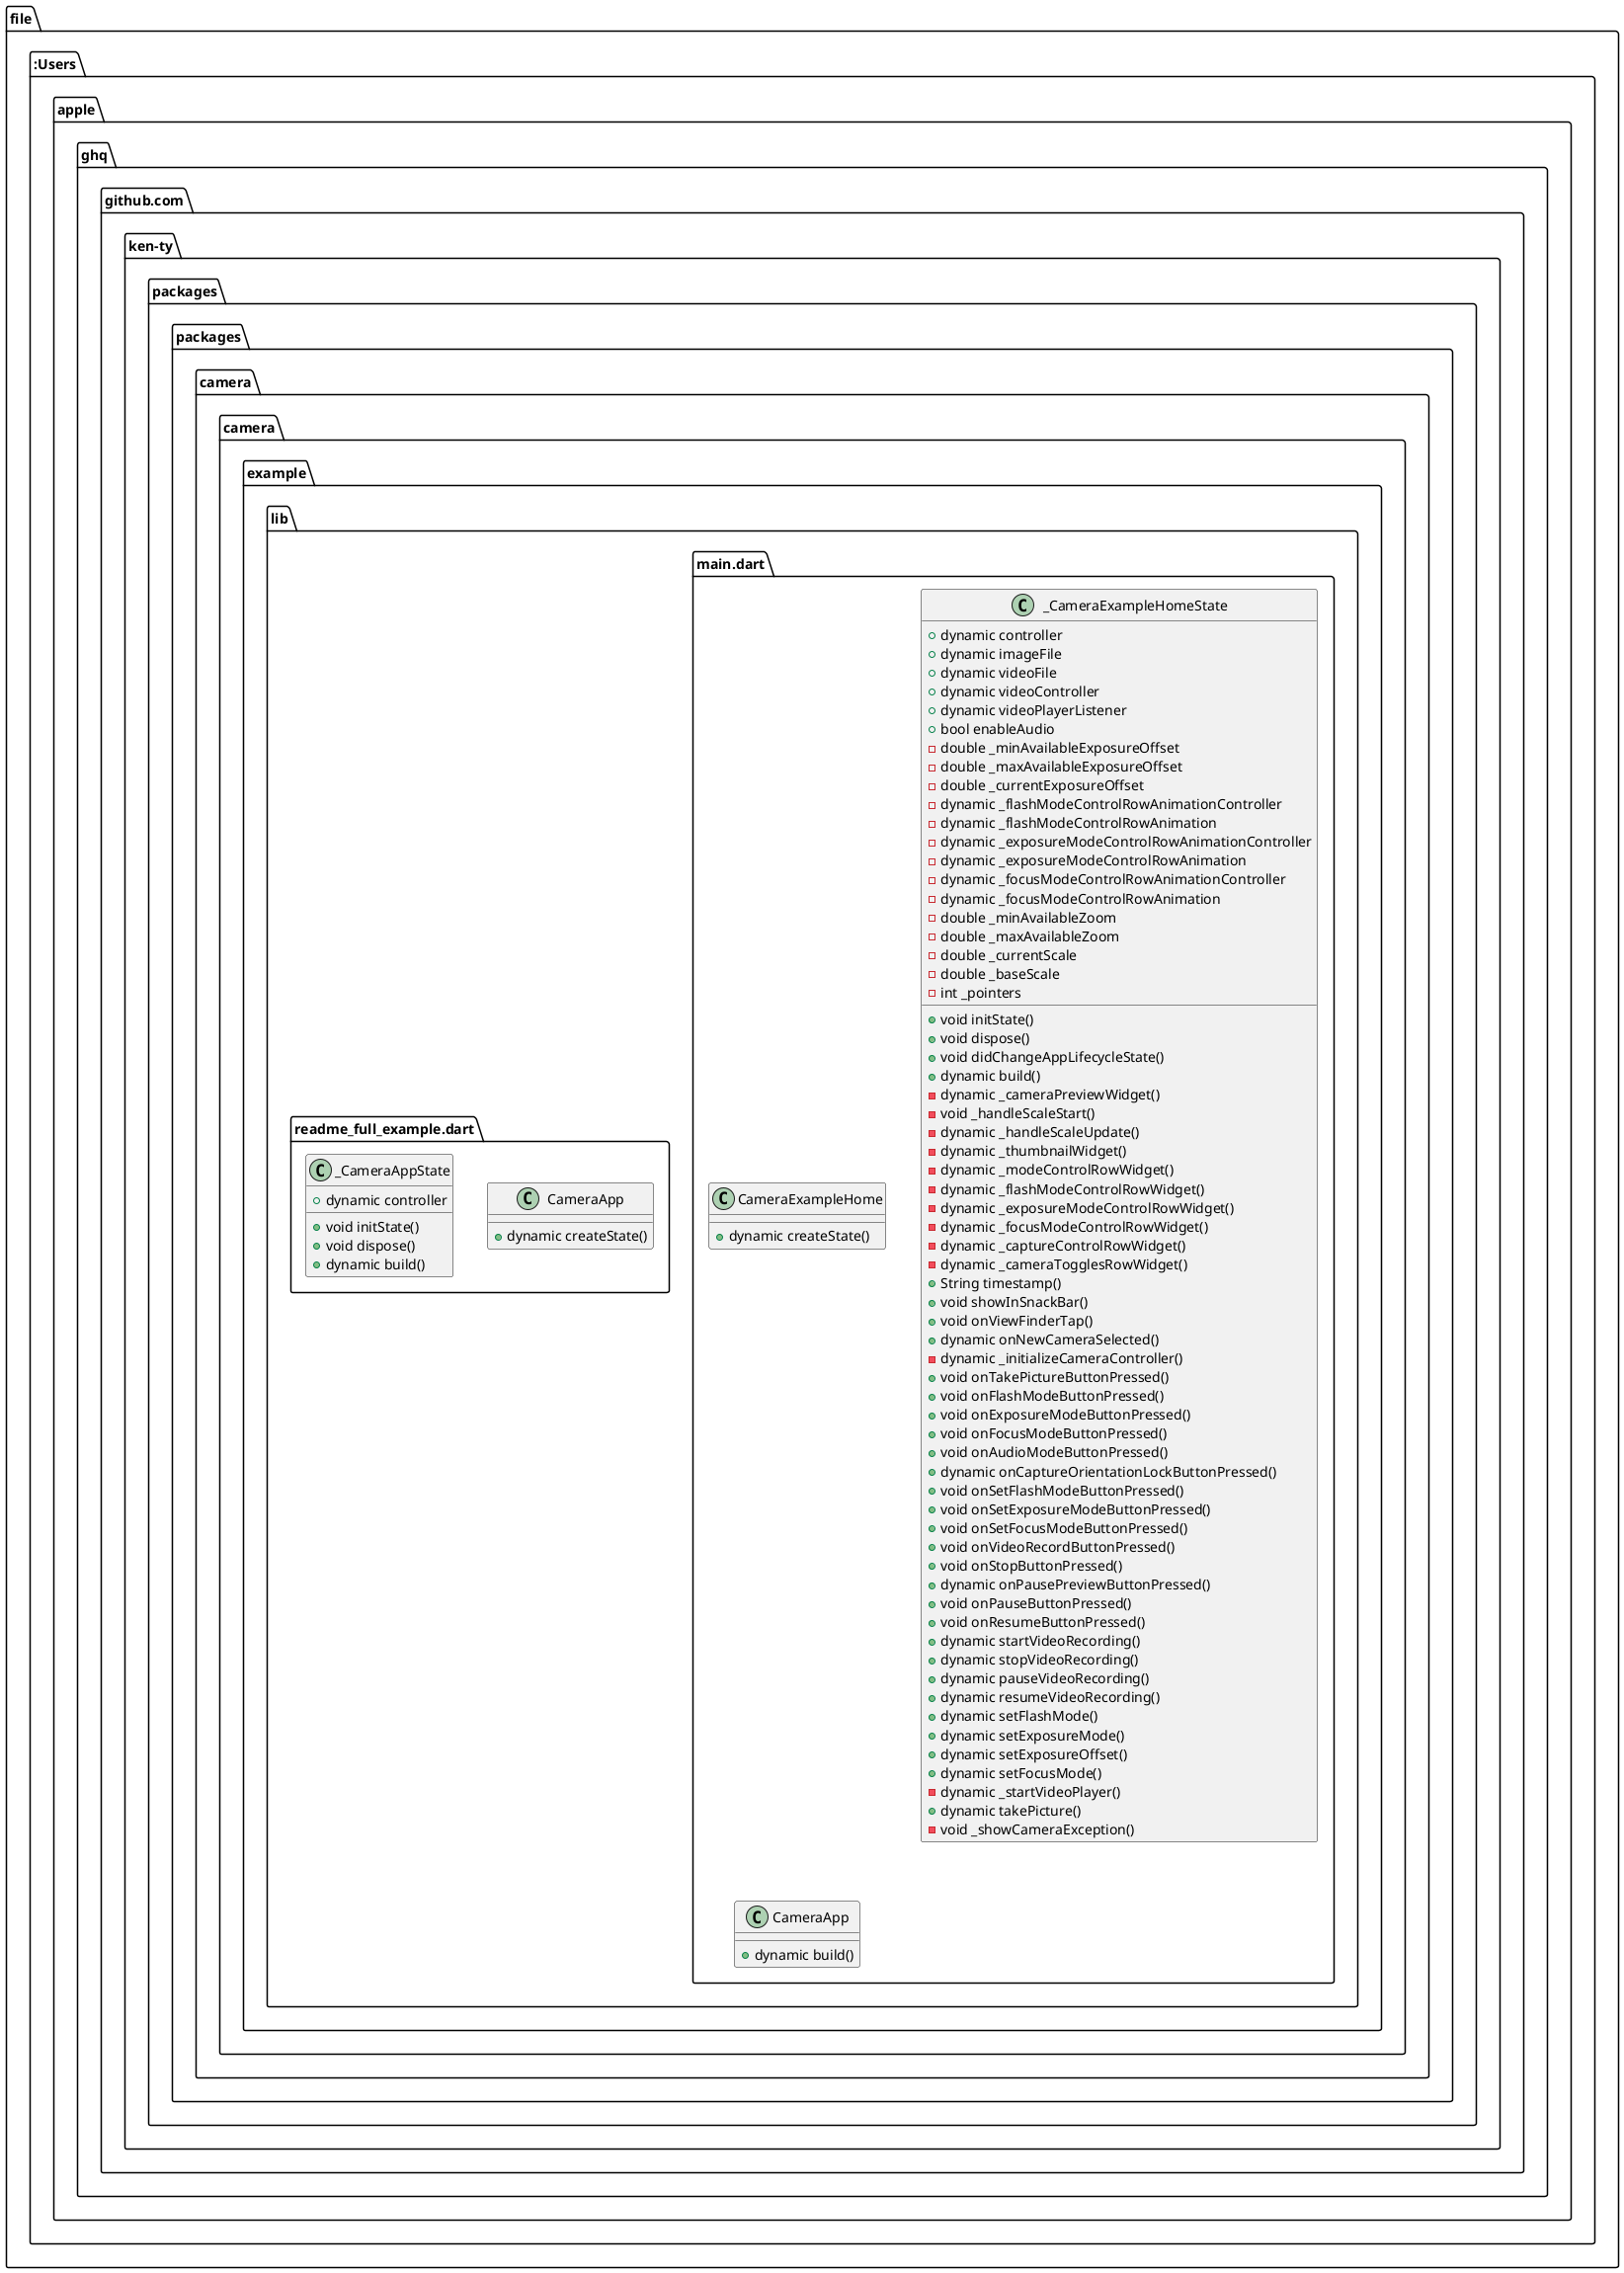 @startuml
set namespaceSeparator ::

class "file:::::::Users::apple::ghq::github.com::ken-ty::packages::packages::camera::camera::example::lib::main.dart::CameraExampleHome" {
  +dynamic createState()
}

class "file:::::::Users::apple::ghq::github.com::ken-ty::packages::packages::camera::camera::example::lib::main.dart::_CameraExampleHomeState" {
  +dynamic controller
  +dynamic imageFile
  +dynamic videoFile
  +dynamic videoController
  +dynamic videoPlayerListener
  +bool enableAudio
  -double _minAvailableExposureOffset
  -double _maxAvailableExposureOffset
  -double _currentExposureOffset
  -dynamic _flashModeControlRowAnimationController
  -dynamic _flashModeControlRowAnimation
  -dynamic _exposureModeControlRowAnimationController
  -dynamic _exposureModeControlRowAnimation
  -dynamic _focusModeControlRowAnimationController
  -dynamic _focusModeControlRowAnimation
  -double _minAvailableZoom
  -double _maxAvailableZoom
  -double _currentScale
  -double _baseScale
  -int _pointers
  +void initState()
  +void dispose()
  +void didChangeAppLifecycleState()
  +dynamic build()
  -dynamic _cameraPreviewWidget()
  -void _handleScaleStart()
  -dynamic _handleScaleUpdate()
  -dynamic _thumbnailWidget()
  -dynamic _modeControlRowWidget()
  -dynamic _flashModeControlRowWidget()
  -dynamic _exposureModeControlRowWidget()
  -dynamic _focusModeControlRowWidget()
  -dynamic _captureControlRowWidget()
  -dynamic _cameraTogglesRowWidget()
  +String timestamp()
  +void showInSnackBar()
  +void onViewFinderTap()
  +dynamic onNewCameraSelected()
  -dynamic _initializeCameraController()
  +void onTakePictureButtonPressed()
  +void onFlashModeButtonPressed()
  +void onExposureModeButtonPressed()
  +void onFocusModeButtonPressed()
  +void onAudioModeButtonPressed()
  +dynamic onCaptureOrientationLockButtonPressed()
  +void onSetFlashModeButtonPressed()
  +void onSetExposureModeButtonPressed()
  +void onSetFocusModeButtonPressed()
  +void onVideoRecordButtonPressed()
  +void onStopButtonPressed()
  +dynamic onPausePreviewButtonPressed()
  +void onPauseButtonPressed()
  +void onResumeButtonPressed()
  +dynamic startVideoRecording()
  +dynamic stopVideoRecording()
  +dynamic pauseVideoRecording()
  +dynamic resumeVideoRecording()
  +dynamic setFlashMode()
  +dynamic setExposureMode()
  +dynamic setExposureOffset()
  +dynamic setFocusMode()
  -dynamic _startVideoPlayer()
  +dynamic takePicture()
  -void _showCameraException()
}

class "file:::::::Users::apple::ghq::github.com::ken-ty::packages::packages::camera::camera::example::lib::main.dart::CameraApp" {
  +dynamic build()
}

class "file:::::::Users::apple::ghq::github.com::ken-ty::packages::packages::camera::camera::example::lib::readme_full_example.dart::CameraApp" {
  +dynamic createState()
}

class "file:::::::Users::apple::ghq::github.com::ken-ty::packages::packages::camera::camera::example::lib::readme_full_example.dart::_CameraAppState" {
  +dynamic controller
  +void initState()
  +void dispose()
  +dynamic build()
}


@enduml
